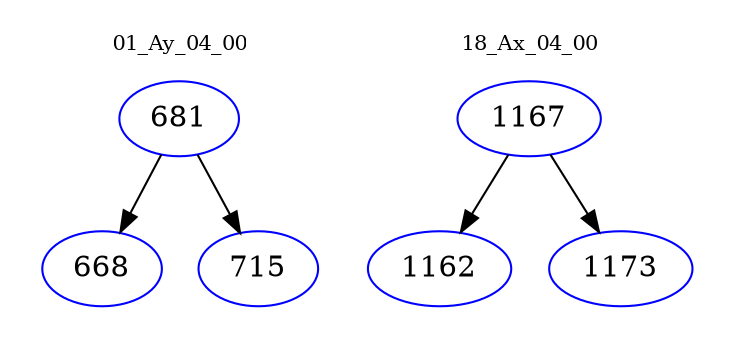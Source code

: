 digraph{
subgraph cluster_0 {
color = white
label = "01_Ay_04_00";
fontsize=10;
T0_681 [label="681", color="blue"]
T0_681 -> T0_668 [color="black"]
T0_668 [label="668", color="blue"]
T0_681 -> T0_715 [color="black"]
T0_715 [label="715", color="blue"]
}
subgraph cluster_1 {
color = white
label = "18_Ax_04_00";
fontsize=10;
T1_1167 [label="1167", color="blue"]
T1_1167 -> T1_1162 [color="black"]
T1_1162 [label="1162", color="blue"]
T1_1167 -> T1_1173 [color="black"]
T1_1173 [label="1173", color="blue"]
}
}
